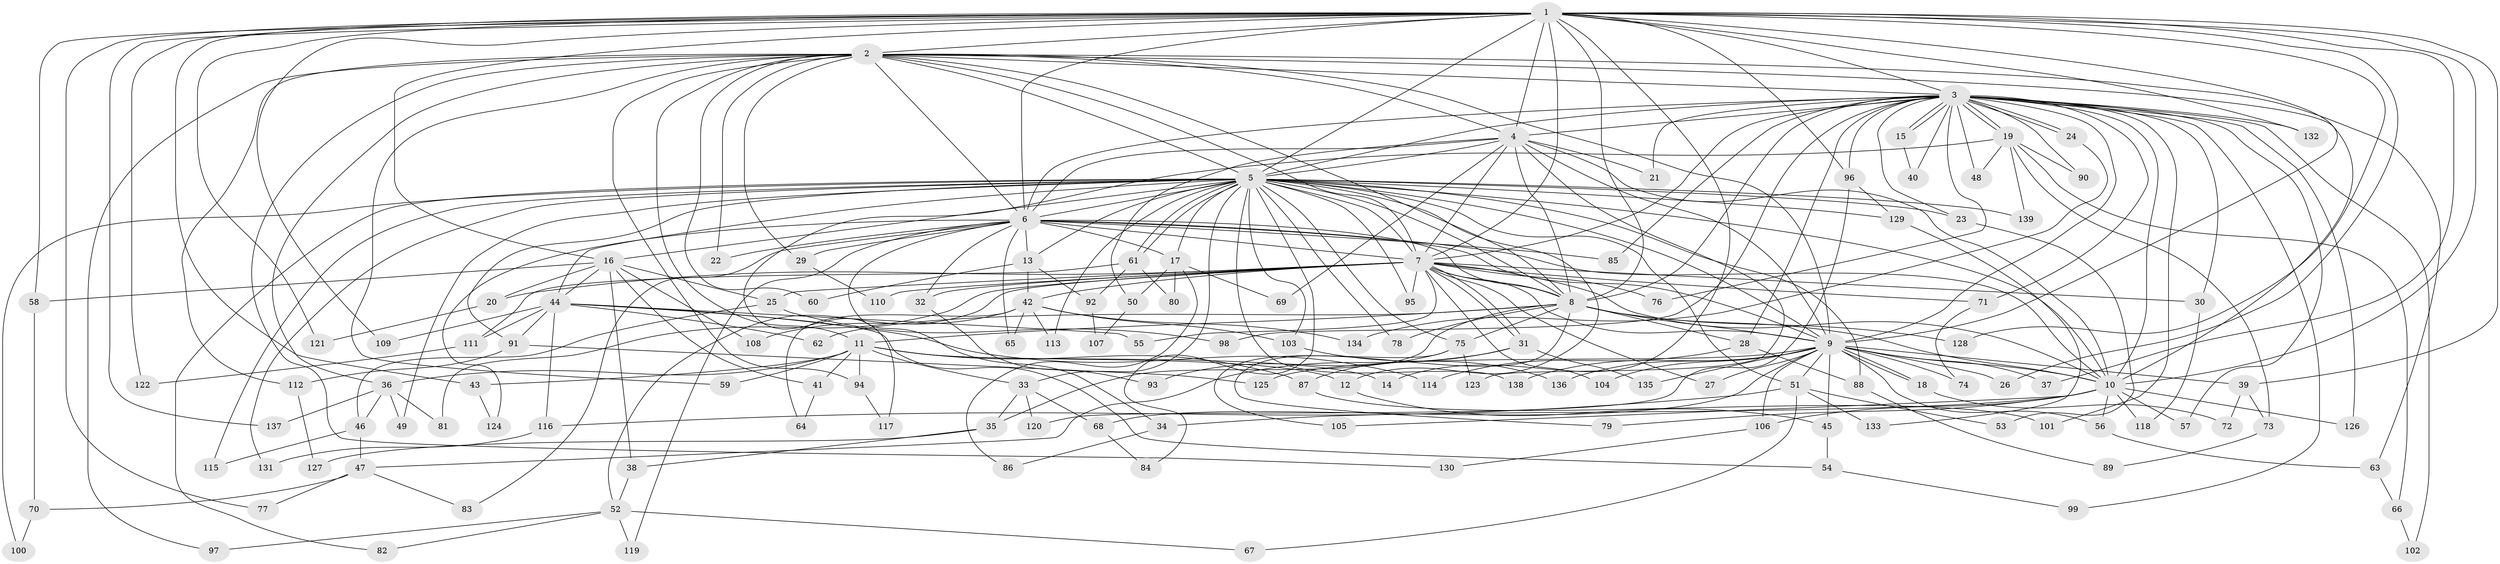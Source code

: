 // coarse degree distribution, {20: 0.00980392156862745, 24: 0.00980392156862745, 53: 0.00980392156862745, 25: 0.00980392156862745, 29: 0.00980392156862745, 13: 0.00980392156862745, 12: 0.00980392156862745, 3: 0.20588235294117646, 6: 0.058823529411764705, 2: 0.5, 10: 0.0196078431372549, 9: 0.00980392156862745, 1: 0.00980392156862745, 4: 0.06862745098039216, 5: 0.049019607843137254, 8: 0.00980392156862745}
// Generated by graph-tools (version 1.1) at 2025/51/02/27/25 19:51:45]
// undirected, 139 vertices, 303 edges
graph export_dot {
graph [start="1"]
  node [color=gray90,style=filled];
  1;
  2;
  3;
  4;
  5;
  6;
  7;
  8;
  9;
  10;
  11;
  12;
  13;
  14;
  15;
  16;
  17;
  18;
  19;
  20;
  21;
  22;
  23;
  24;
  25;
  26;
  27;
  28;
  29;
  30;
  31;
  32;
  33;
  34;
  35;
  36;
  37;
  38;
  39;
  40;
  41;
  42;
  43;
  44;
  45;
  46;
  47;
  48;
  49;
  50;
  51;
  52;
  53;
  54;
  55;
  56;
  57;
  58;
  59;
  60;
  61;
  62;
  63;
  64;
  65;
  66;
  67;
  68;
  69;
  70;
  71;
  72;
  73;
  74;
  75;
  76;
  77;
  78;
  79;
  80;
  81;
  82;
  83;
  84;
  85;
  86;
  87;
  88;
  89;
  90;
  91;
  92;
  93;
  94;
  95;
  96;
  97;
  98;
  99;
  100;
  101;
  102;
  103;
  104;
  105;
  106;
  107;
  108;
  109;
  110;
  111;
  112;
  113;
  114;
  115;
  116;
  117;
  118;
  119;
  120;
  121;
  122;
  123;
  124;
  125;
  126;
  127;
  128;
  129;
  130;
  131;
  132;
  133;
  134;
  135;
  136;
  137;
  138;
  139;
  1 -- 2;
  1 -- 3;
  1 -- 4;
  1 -- 5;
  1 -- 6;
  1 -- 7;
  1 -- 8;
  1 -- 9;
  1 -- 10;
  1 -- 14;
  1 -- 16;
  1 -- 26;
  1 -- 37;
  1 -- 39;
  1 -- 43;
  1 -- 58;
  1 -- 77;
  1 -- 96;
  1 -- 109;
  1 -- 121;
  1 -- 122;
  1 -- 128;
  1 -- 132;
  1 -- 137;
  2 -- 3;
  2 -- 4;
  2 -- 5;
  2 -- 6;
  2 -- 7;
  2 -- 8;
  2 -- 9;
  2 -- 10;
  2 -- 11;
  2 -- 22;
  2 -- 29;
  2 -- 36;
  2 -- 59;
  2 -- 60;
  2 -- 63;
  2 -- 94;
  2 -- 97;
  2 -- 112;
  2 -- 130;
  3 -- 4;
  3 -- 5;
  3 -- 6;
  3 -- 7;
  3 -- 8;
  3 -- 9;
  3 -- 10;
  3 -- 15;
  3 -- 15;
  3 -- 19;
  3 -- 19;
  3 -- 21;
  3 -- 23;
  3 -- 24;
  3 -- 24;
  3 -- 28;
  3 -- 30;
  3 -- 40;
  3 -- 48;
  3 -- 57;
  3 -- 71;
  3 -- 76;
  3 -- 85;
  3 -- 90;
  3 -- 96;
  3 -- 98;
  3 -- 99;
  3 -- 101;
  3 -- 102;
  3 -- 126;
  3 -- 132;
  4 -- 5;
  4 -- 6;
  4 -- 7;
  4 -- 8;
  4 -- 9;
  4 -- 10;
  4 -- 21;
  4 -- 50;
  4 -- 69;
  4 -- 123;
  5 -- 6;
  5 -- 7;
  5 -- 8;
  5 -- 9;
  5 -- 10;
  5 -- 12;
  5 -- 13;
  5 -- 16;
  5 -- 17;
  5 -- 23;
  5 -- 33;
  5 -- 44;
  5 -- 49;
  5 -- 51;
  5 -- 61;
  5 -- 61;
  5 -- 75;
  5 -- 78;
  5 -- 82;
  5 -- 84;
  5 -- 88;
  5 -- 91;
  5 -- 95;
  5 -- 100;
  5 -- 103;
  5 -- 113;
  5 -- 115;
  5 -- 129;
  5 -- 131;
  5 -- 138;
  5 -- 139;
  6 -- 7;
  6 -- 8;
  6 -- 9;
  6 -- 10;
  6 -- 13;
  6 -- 17;
  6 -- 22;
  6 -- 29;
  6 -- 32;
  6 -- 34;
  6 -- 65;
  6 -- 83;
  6 -- 85;
  6 -- 119;
  6 -- 124;
  7 -- 8;
  7 -- 9;
  7 -- 10;
  7 -- 20;
  7 -- 25;
  7 -- 27;
  7 -- 30;
  7 -- 31;
  7 -- 31;
  7 -- 32;
  7 -- 42;
  7 -- 52;
  7 -- 55;
  7 -- 71;
  7 -- 76;
  7 -- 81;
  7 -- 95;
  7 -- 104;
  7 -- 110;
  8 -- 9;
  8 -- 10;
  8 -- 11;
  8 -- 28;
  8 -- 35;
  8 -- 62;
  8 -- 75;
  8 -- 78;
  8 -- 79;
  8 -- 128;
  9 -- 10;
  9 -- 18;
  9 -- 18;
  9 -- 26;
  9 -- 27;
  9 -- 37;
  9 -- 39;
  9 -- 45;
  9 -- 51;
  9 -- 56;
  9 -- 68;
  9 -- 74;
  9 -- 104;
  9 -- 106;
  9 -- 125;
  9 -- 135;
  9 -- 136;
  9 -- 138;
  10 -- 34;
  10 -- 56;
  10 -- 57;
  10 -- 79;
  10 -- 105;
  10 -- 106;
  10 -- 118;
  10 -- 126;
  11 -- 12;
  11 -- 14;
  11 -- 33;
  11 -- 36;
  11 -- 41;
  11 -- 43;
  11 -- 59;
  11 -- 87;
  11 -- 94;
  12 -- 45;
  13 -- 42;
  13 -- 60;
  13 -- 92;
  15 -- 40;
  16 -- 20;
  16 -- 25;
  16 -- 38;
  16 -- 41;
  16 -- 44;
  16 -- 58;
  16 -- 108;
  17 -- 50;
  17 -- 69;
  17 -- 80;
  17 -- 86;
  18 -- 72;
  19 -- 48;
  19 -- 66;
  19 -- 73;
  19 -- 90;
  19 -- 117;
  19 -- 139;
  20 -- 121;
  23 -- 53;
  24 -- 134;
  25 -- 46;
  25 -- 98;
  28 -- 88;
  28 -- 114;
  29 -- 110;
  30 -- 118;
  31 -- 47;
  31 -- 87;
  31 -- 135;
  32 -- 93;
  33 -- 35;
  33 -- 68;
  33 -- 120;
  34 -- 86;
  35 -- 38;
  35 -- 127;
  36 -- 46;
  36 -- 49;
  36 -- 81;
  36 -- 137;
  38 -- 52;
  39 -- 72;
  39 -- 73;
  41 -- 64;
  42 -- 64;
  42 -- 65;
  42 -- 103;
  42 -- 108;
  42 -- 113;
  42 -- 134;
  43 -- 124;
  44 -- 54;
  44 -- 55;
  44 -- 62;
  44 -- 91;
  44 -- 109;
  44 -- 111;
  44 -- 114;
  44 -- 116;
  45 -- 54;
  46 -- 47;
  46 -- 115;
  47 -- 70;
  47 -- 77;
  47 -- 83;
  50 -- 107;
  51 -- 53;
  51 -- 67;
  51 -- 116;
  51 -- 133;
  52 -- 67;
  52 -- 82;
  52 -- 97;
  52 -- 119;
  54 -- 99;
  56 -- 63;
  58 -- 70;
  61 -- 80;
  61 -- 92;
  61 -- 111;
  63 -- 66;
  66 -- 102;
  68 -- 84;
  70 -- 100;
  71 -- 74;
  73 -- 89;
  75 -- 93;
  75 -- 105;
  75 -- 123;
  87 -- 101;
  88 -- 89;
  91 -- 112;
  91 -- 125;
  92 -- 107;
  94 -- 117;
  96 -- 120;
  96 -- 129;
  103 -- 136;
  106 -- 130;
  111 -- 122;
  112 -- 127;
  116 -- 131;
  129 -- 133;
}
